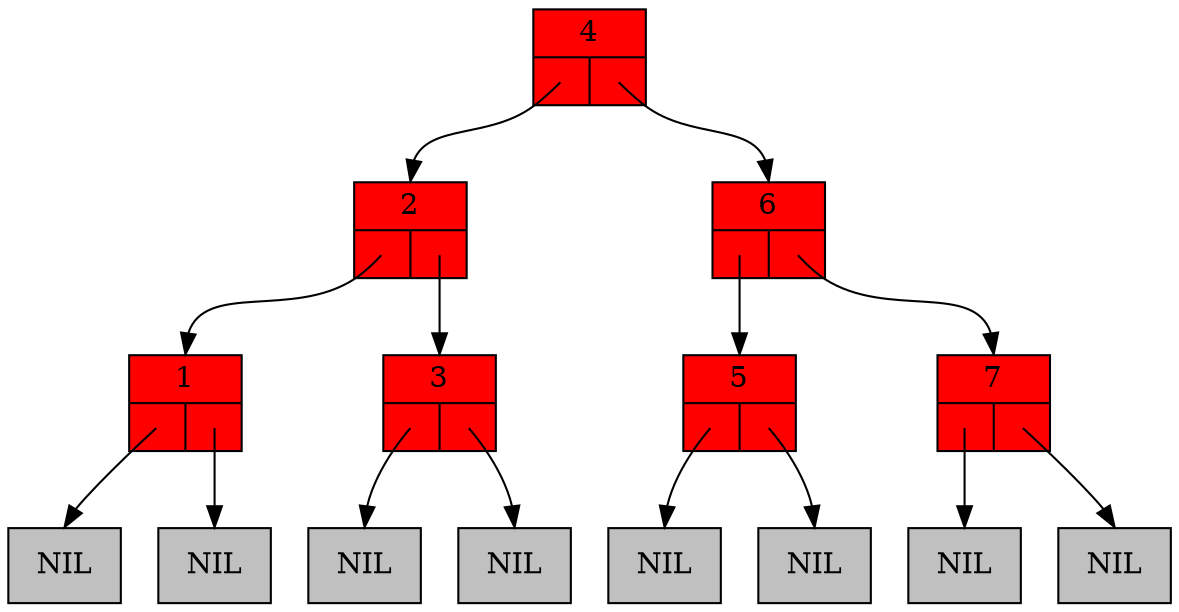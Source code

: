 digraph RedBlackTree {
	graph [ranksep=0.5];
	node [shape = record];

	n4 [label="{4|{<left>|<right>}}", style=filled, fillcolor=red];
	n4:left:c -> n2:n [headclip=false, tailclip=false]
	n4:right:c -> n6:n [headclip=false, tailclip=false]
	n2 [label="{2|{<left>|<right>}}", style=filled, fillcolor=red];
	n2:left:c -> n1:n [headclip=false, tailclip=false]
	n2:right:c -> n3:n [headclip=false, tailclip=false]
	n1 [label="{1|{<left>|<right>}}", style=filled, fillcolor=red];
	lnil1 [style=filled, fillcolor=grey, label="NIL"];
	n1:left:c -> lnil1:n [headclip=false, tailclip=false]
	rnil1 [style=filled, fillcolor=grey, label="NIL"];
	n1:right:c -> rnil1:n [headclip=false, tailclip=false]
	n6 [label="{6|{<left>|<right>}}", style=filled, fillcolor=red];
	n6:left:c -> n5:n [headclip=false, tailclip=false]
	n6:right:c -> n7:n [headclip=false, tailclip=false]
	n5 [label="{5|{<left>|<right>}}", style=filled, fillcolor=red];
	lnil5 [style=filled, fillcolor=grey, label="NIL"];
	n5:left:c -> lnil5:n [headclip=false, tailclip=false]
	rnil5 [style=filled, fillcolor=grey, label="NIL"];
	n5:right:c -> rnil5:n [headclip=false, tailclip=false]
	n3 [label="{3|{<left>|<right>}}", style=filled, fillcolor=red];
	lnil3 [style=filled, fillcolor=grey, label="NIL"];
	n3:left:c -> lnil3:n [headclip=false, tailclip=false]
	rnil3 [style=filled, fillcolor=grey, label="NIL"];
	n3:right:c -> rnil3:n [headclip=false, tailclip=false]
	n7 [label="{7|{<left>|<right>}}", style=filled, fillcolor=red];
	lnil7 [style=filled, fillcolor=grey, label="NIL"];
	n7:left:c -> lnil7:n [headclip=false, tailclip=false]
	rnil7 [style=filled, fillcolor=grey, label="NIL"];
	n7:right:c -> rnil7:n [headclip=false, tailclip=false]

}
